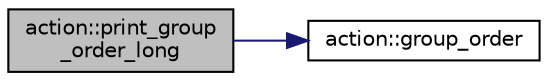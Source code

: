 digraph "action::print_group_order_long"
{
  edge [fontname="Helvetica",fontsize="10",labelfontname="Helvetica",labelfontsize="10"];
  node [fontname="Helvetica",fontsize="10",shape=record];
  rankdir="LR";
  Node33085 [label="action::print_group\l_order_long",height=0.2,width=0.4,color="black", fillcolor="grey75", style="filled", fontcolor="black"];
  Node33085 -> Node33086 [color="midnightblue",fontsize="10",style="solid",fontname="Helvetica"];
  Node33086 [label="action::group_order",height=0.2,width=0.4,color="black", fillcolor="white", style="filled",URL="$d2/d86/classaction.html#ad1f69adb27041311d2e7be96e39388d4"];
}
